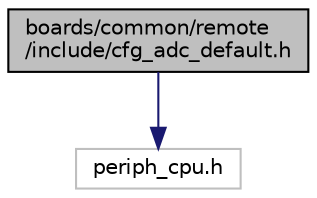 digraph "boards/common/remote/include/cfg_adc_default.h"
{
 // LATEX_PDF_SIZE
  edge [fontname="Helvetica",fontsize="10",labelfontname="Helvetica",labelfontsize="10"];
  node [fontname="Helvetica",fontsize="10",shape=record];
  Node1 [label="boards/common/remote\l/include/cfg_adc_default.h",height=0.2,width=0.4,color="black", fillcolor="grey75", style="filled", fontcolor="black",tooltip="Common default ADC configuration for the RE-Mote board revision A."];
  Node1 -> Node2 [color="midnightblue",fontsize="10",style="solid",fontname="Helvetica"];
  Node2 [label="periph_cpu.h",height=0.2,width=0.4,color="grey75", fillcolor="white", style="filled",tooltip=" "];
}
